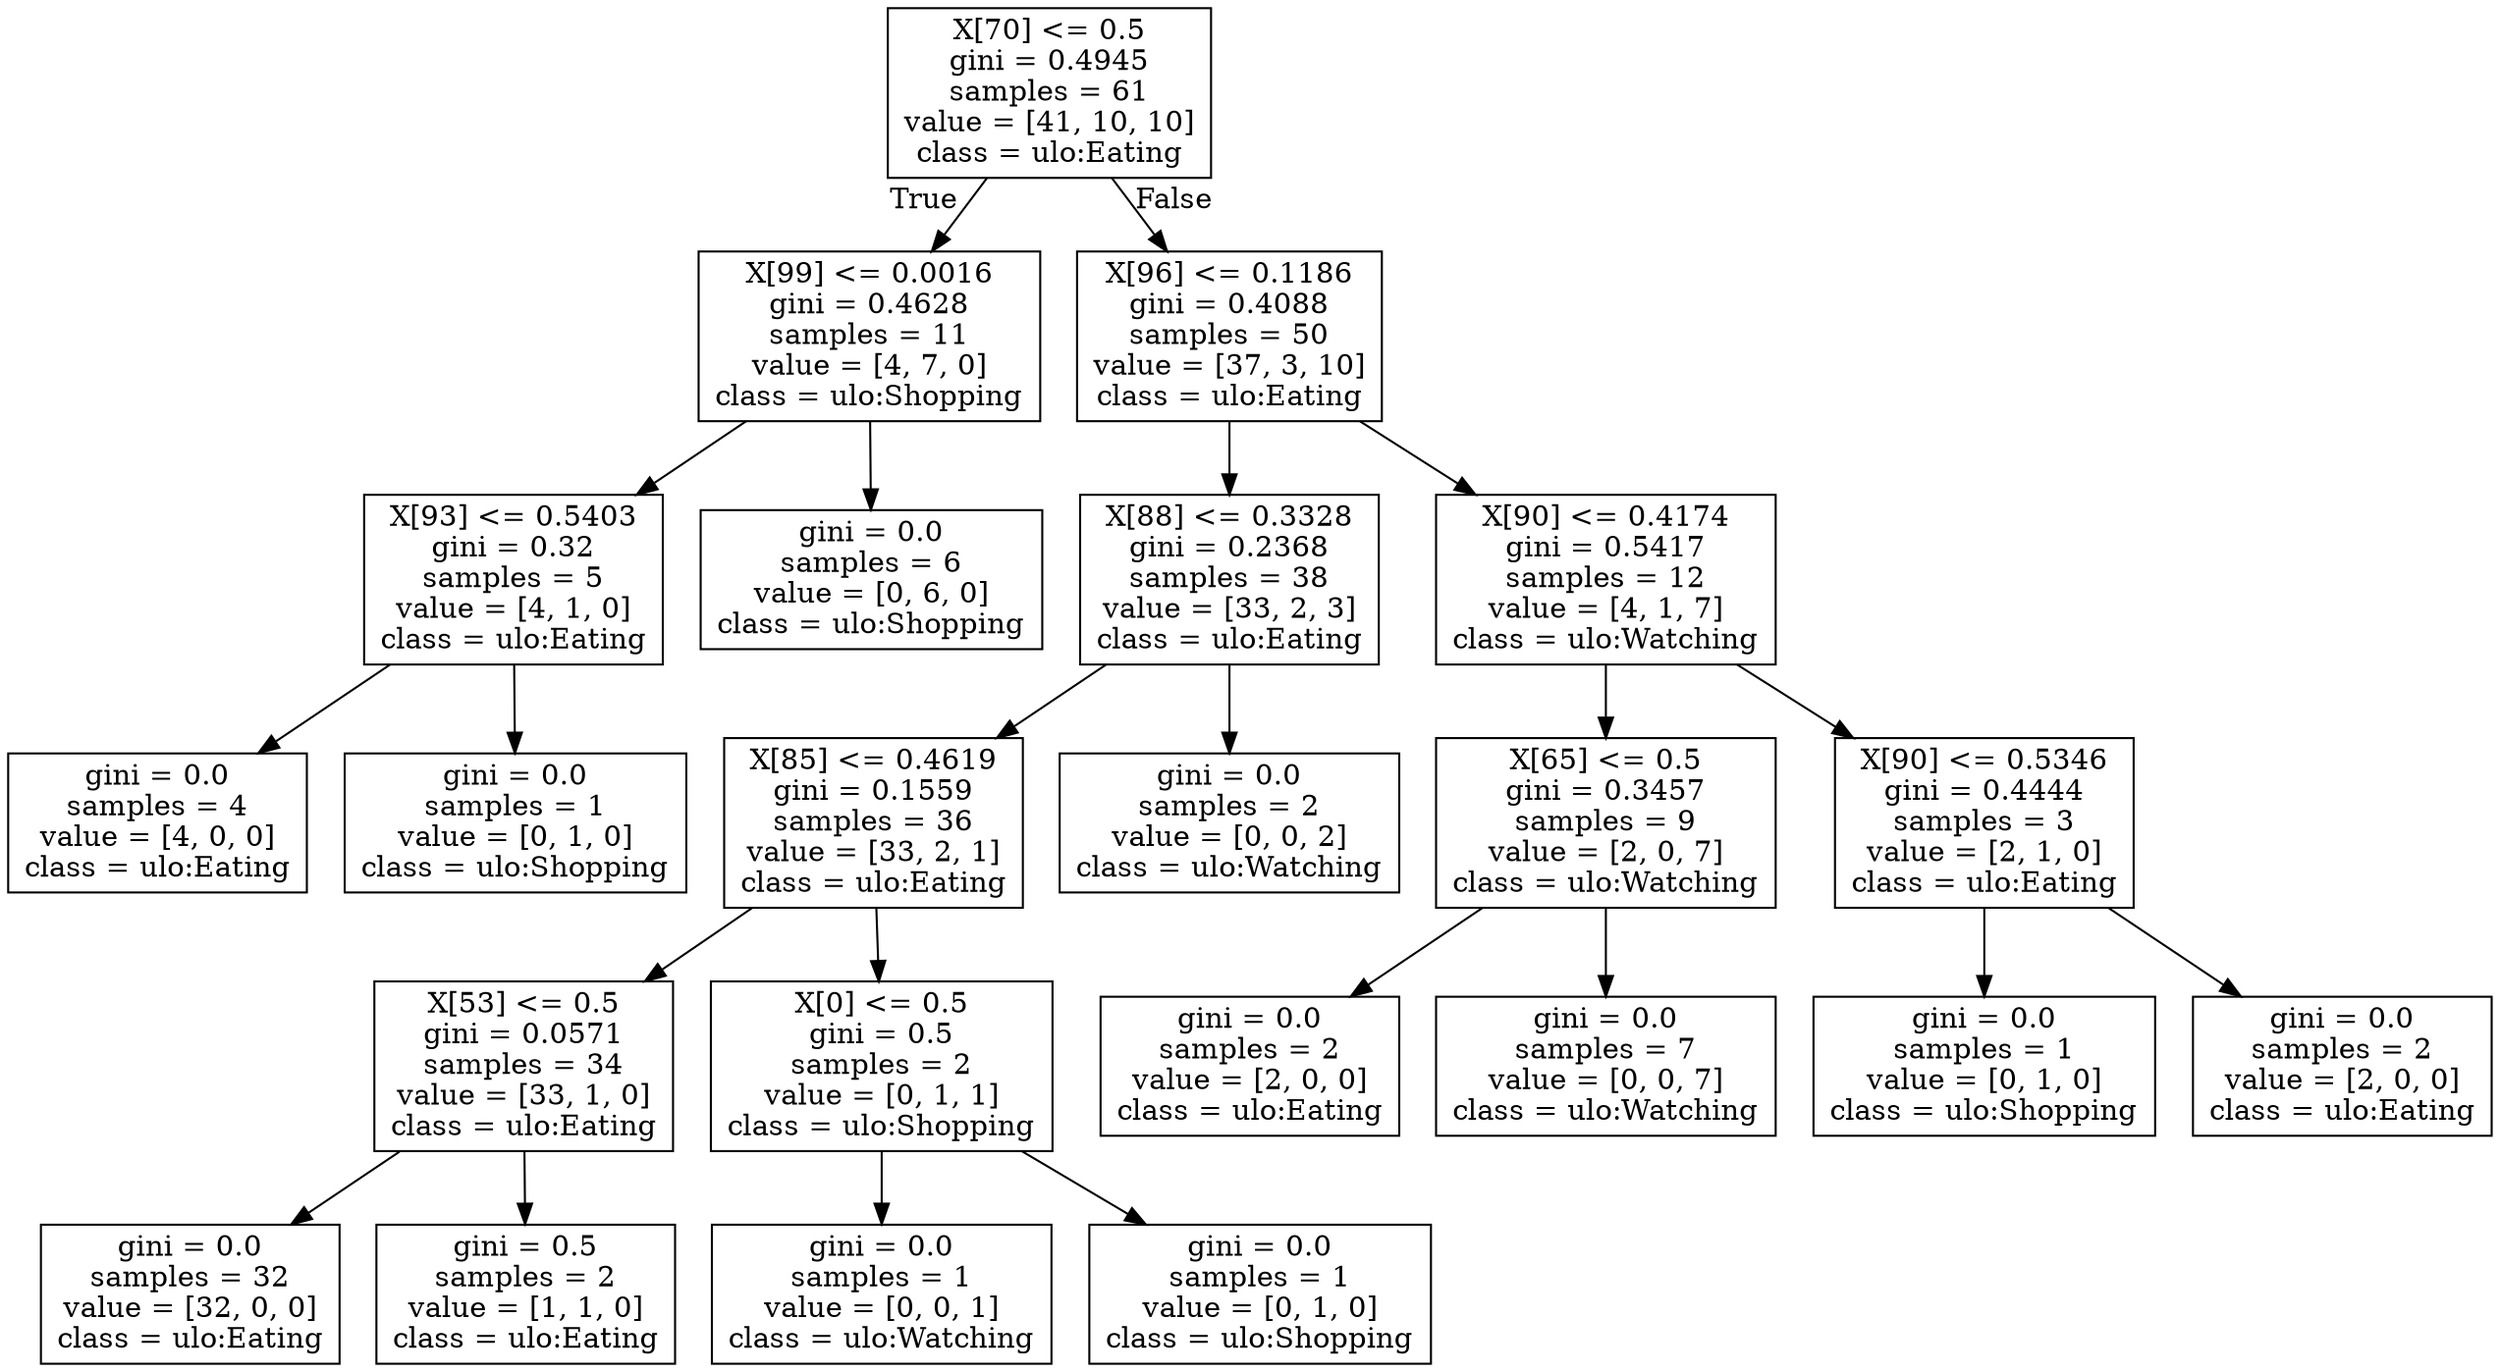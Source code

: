 digraph Tree {
node [shape=box] ;
0 [label="X[70] <= 0.5\ngini = 0.4945\nsamples = 61\nvalue = [41, 10, 10]\nclass = ulo:Eating"] ;
1 [label="X[99] <= 0.0016\ngini = 0.4628\nsamples = 11\nvalue = [4, 7, 0]\nclass = ulo:Shopping"] ;
0 -> 1 [labeldistance=2.5, labelangle=45, headlabel="True"] ;
2 [label="X[93] <= 0.5403\ngini = 0.32\nsamples = 5\nvalue = [4, 1, 0]\nclass = ulo:Eating"] ;
1 -> 2 ;
3 [label="gini = 0.0\nsamples = 4\nvalue = [4, 0, 0]\nclass = ulo:Eating"] ;
2 -> 3 ;
4 [label="gini = 0.0\nsamples = 1\nvalue = [0, 1, 0]\nclass = ulo:Shopping"] ;
2 -> 4 ;
5 [label="gini = 0.0\nsamples = 6\nvalue = [0, 6, 0]\nclass = ulo:Shopping"] ;
1 -> 5 ;
6 [label="X[96] <= 0.1186\ngini = 0.4088\nsamples = 50\nvalue = [37, 3, 10]\nclass = ulo:Eating"] ;
0 -> 6 [labeldistance=2.5, labelangle=-45, headlabel="False"] ;
7 [label="X[88] <= 0.3328\ngini = 0.2368\nsamples = 38\nvalue = [33, 2, 3]\nclass = ulo:Eating"] ;
6 -> 7 ;
8 [label="X[85] <= 0.4619\ngini = 0.1559\nsamples = 36\nvalue = [33, 2, 1]\nclass = ulo:Eating"] ;
7 -> 8 ;
9 [label="X[53] <= 0.5\ngini = 0.0571\nsamples = 34\nvalue = [33, 1, 0]\nclass = ulo:Eating"] ;
8 -> 9 ;
10 [label="gini = 0.0\nsamples = 32\nvalue = [32, 0, 0]\nclass = ulo:Eating"] ;
9 -> 10 ;
11 [label="gini = 0.5\nsamples = 2\nvalue = [1, 1, 0]\nclass = ulo:Eating"] ;
9 -> 11 ;
12 [label="X[0] <= 0.5\ngini = 0.5\nsamples = 2\nvalue = [0, 1, 1]\nclass = ulo:Shopping"] ;
8 -> 12 ;
13 [label="gini = 0.0\nsamples = 1\nvalue = [0, 0, 1]\nclass = ulo:Watching"] ;
12 -> 13 ;
14 [label="gini = 0.0\nsamples = 1\nvalue = [0, 1, 0]\nclass = ulo:Shopping"] ;
12 -> 14 ;
15 [label="gini = 0.0\nsamples = 2\nvalue = [0, 0, 2]\nclass = ulo:Watching"] ;
7 -> 15 ;
16 [label="X[90] <= 0.4174\ngini = 0.5417\nsamples = 12\nvalue = [4, 1, 7]\nclass = ulo:Watching"] ;
6 -> 16 ;
17 [label="X[65] <= 0.5\ngini = 0.3457\nsamples = 9\nvalue = [2, 0, 7]\nclass = ulo:Watching"] ;
16 -> 17 ;
18 [label="gini = 0.0\nsamples = 2\nvalue = [2, 0, 0]\nclass = ulo:Eating"] ;
17 -> 18 ;
19 [label="gini = 0.0\nsamples = 7\nvalue = [0, 0, 7]\nclass = ulo:Watching"] ;
17 -> 19 ;
20 [label="X[90] <= 0.5346\ngini = 0.4444\nsamples = 3\nvalue = [2, 1, 0]\nclass = ulo:Eating"] ;
16 -> 20 ;
21 [label="gini = 0.0\nsamples = 1\nvalue = [0, 1, 0]\nclass = ulo:Shopping"] ;
20 -> 21 ;
22 [label="gini = 0.0\nsamples = 2\nvalue = [2, 0, 0]\nclass = ulo:Eating"] ;
20 -> 22 ;
}